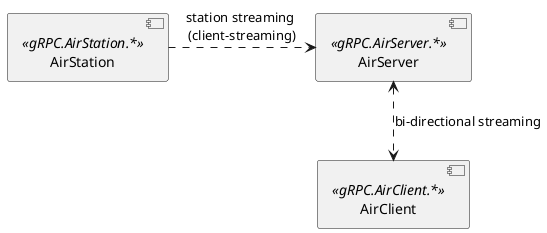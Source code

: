 @startuml

[AirClient] <<gRPC.AirClient.*>> as client
[AirServer] <<gRPC.AirServer.*>> as server
[AirStation] <<gRPC.AirStation.*>> as station

station .> server : station streaming \n(client-streaming)
server <..> client  : bi-directional streaming

@enduml